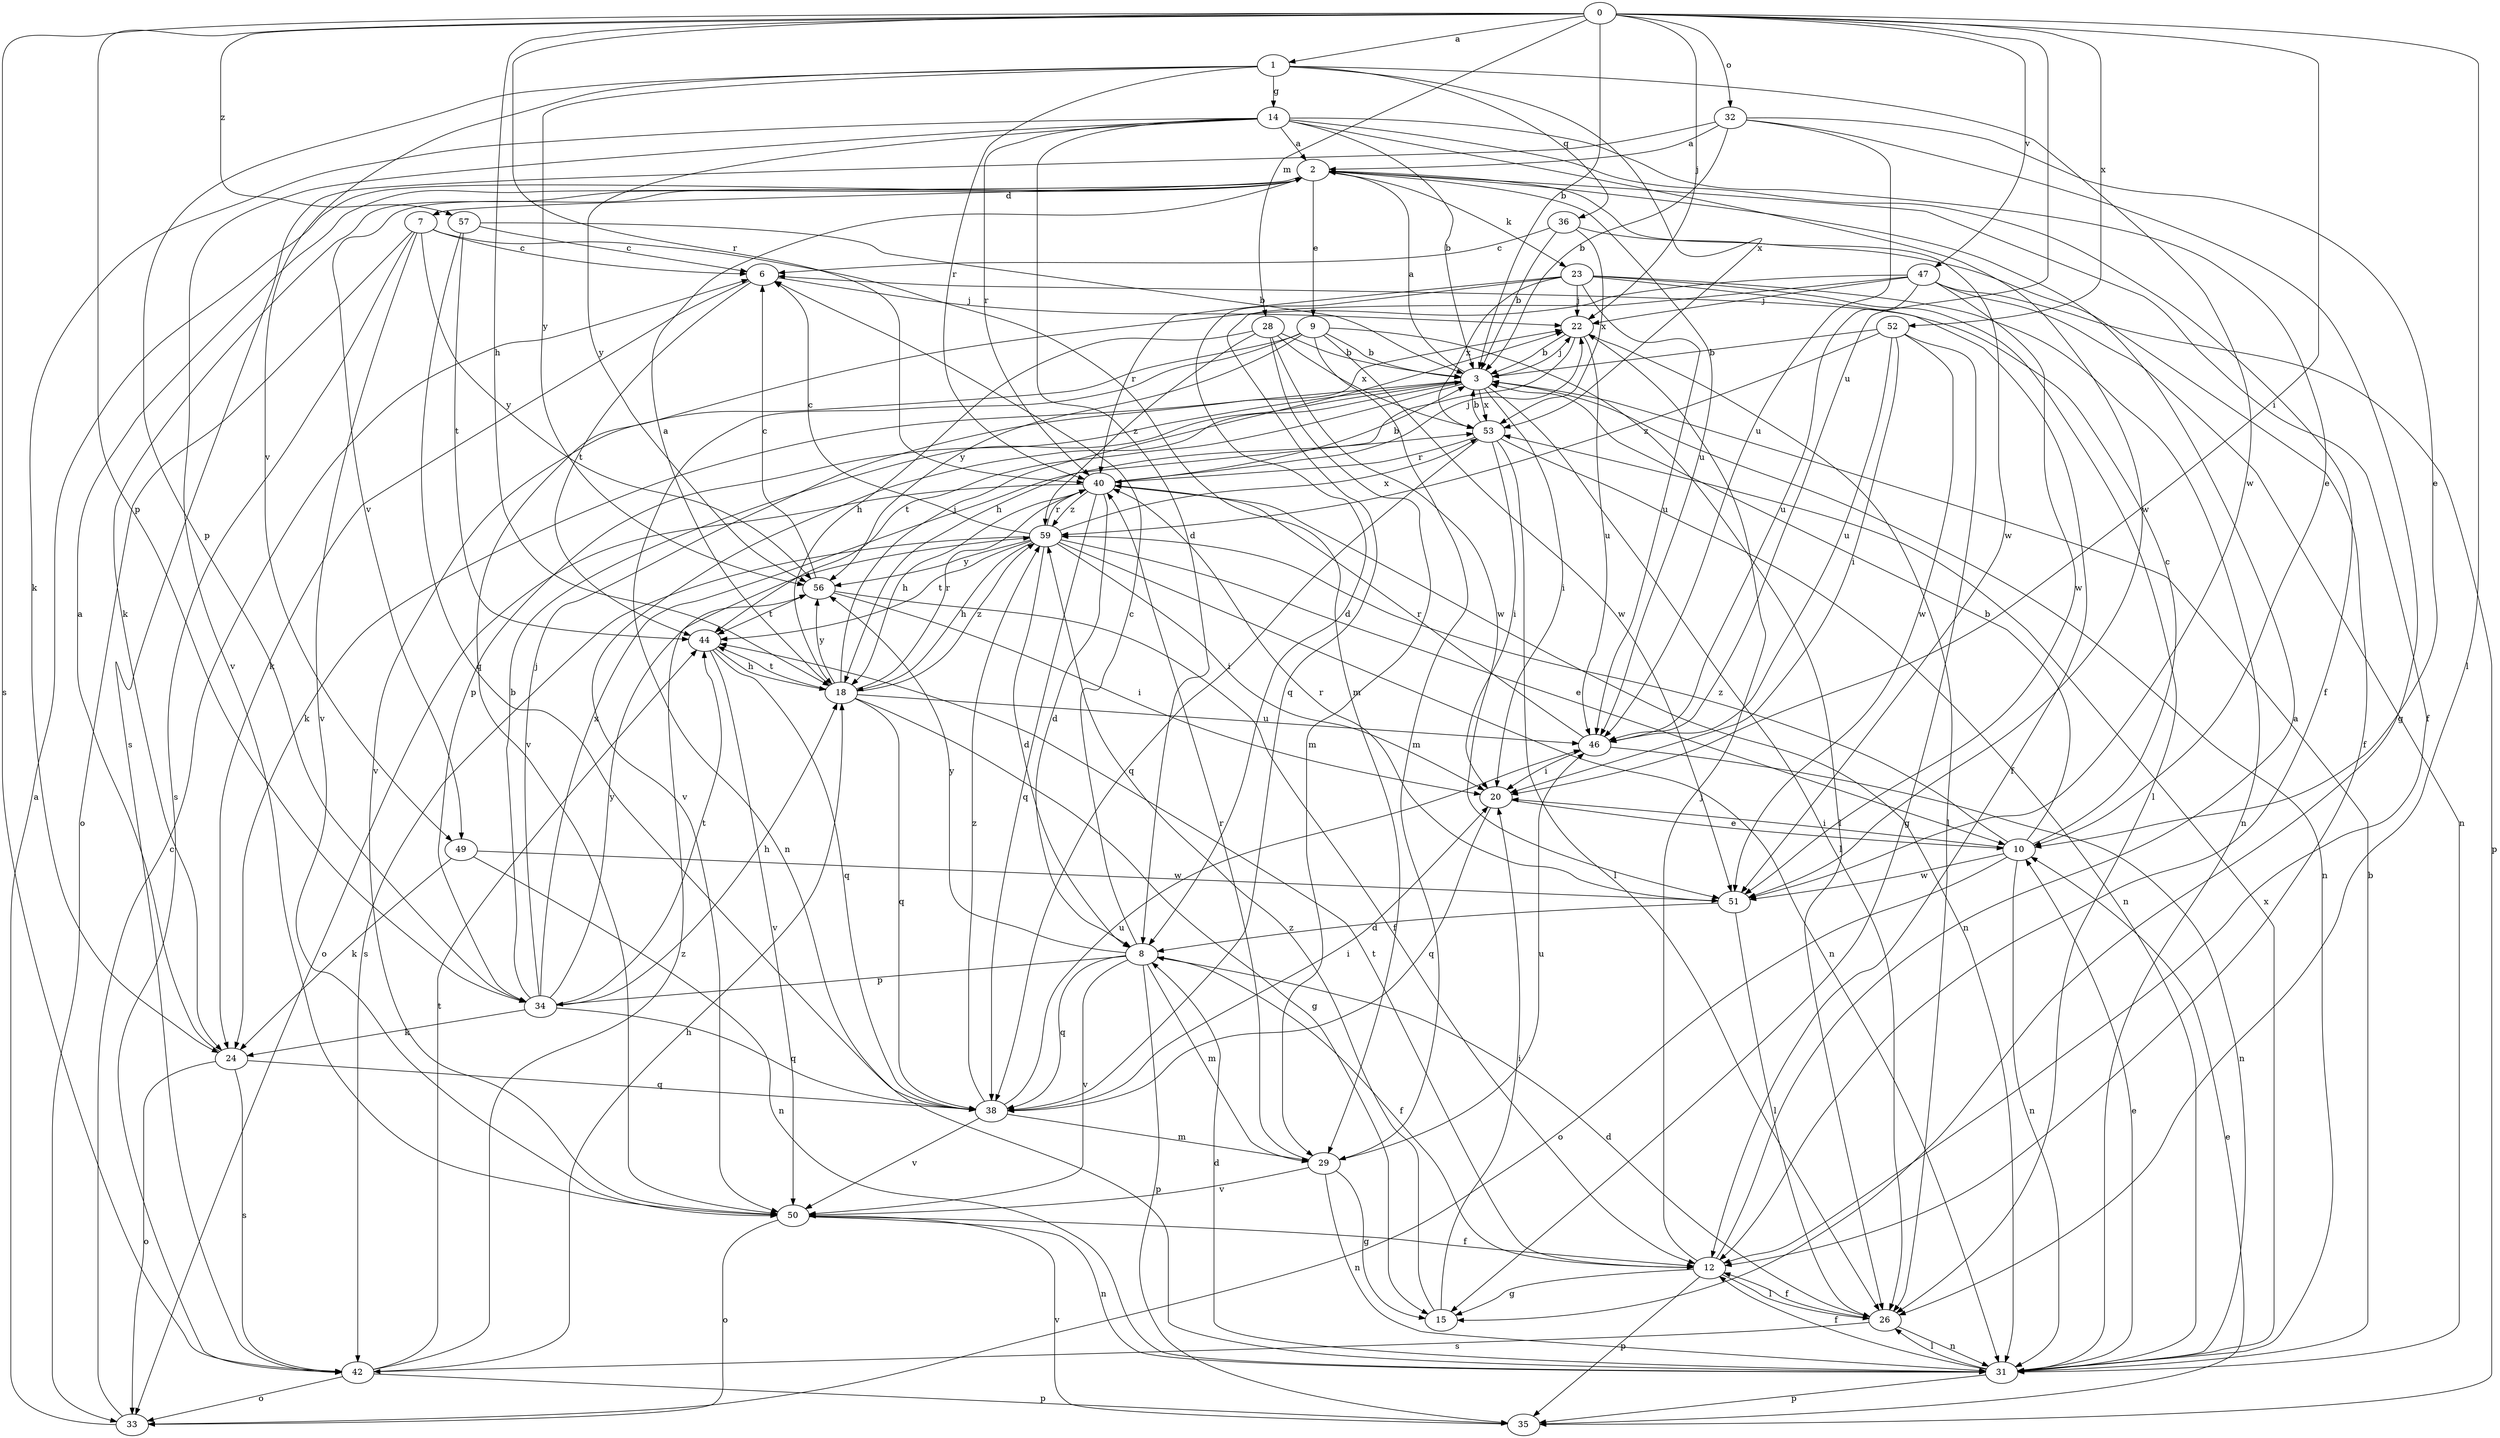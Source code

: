strict digraph  {
0;
1;
2;
3;
6;
7;
8;
9;
10;
12;
14;
15;
18;
20;
22;
23;
24;
26;
28;
29;
31;
32;
33;
34;
35;
36;
38;
40;
42;
44;
46;
47;
49;
50;
51;
52;
53;
56;
57;
59;
0 -> 1  [label=a];
0 -> 3  [label=b];
0 -> 18  [label=h];
0 -> 20  [label=i];
0 -> 22  [label=j];
0 -> 26  [label=l];
0 -> 28  [label=m];
0 -> 32  [label=o];
0 -> 34  [label=p];
0 -> 40  [label=r];
0 -> 42  [label=s];
0 -> 46  [label=u];
0 -> 47  [label=v];
0 -> 52  [label=x];
0 -> 57  [label=z];
1 -> 14  [label=g];
1 -> 34  [label=p];
1 -> 36  [label=q];
1 -> 40  [label=r];
1 -> 49  [label=v];
1 -> 51  [label=w];
1 -> 53  [label=x];
1 -> 56  [label=y];
2 -> 7  [label=d];
2 -> 9  [label=e];
2 -> 12  [label=f];
2 -> 23  [label=k];
2 -> 24  [label=k];
2 -> 46  [label=u];
2 -> 49  [label=v];
2 -> 51  [label=w];
3 -> 2  [label=a];
3 -> 20  [label=i];
3 -> 22  [label=j];
3 -> 24  [label=k];
3 -> 26  [label=l];
3 -> 31  [label=n];
3 -> 34  [label=p];
3 -> 44  [label=t];
3 -> 50  [label=v];
3 -> 53  [label=x];
6 -> 22  [label=j];
6 -> 24  [label=k];
6 -> 44  [label=t];
7 -> 6  [label=c];
7 -> 29  [label=m];
7 -> 33  [label=o];
7 -> 42  [label=s];
7 -> 50  [label=v];
7 -> 56  [label=y];
8 -> 6  [label=c];
8 -> 12  [label=f];
8 -> 29  [label=m];
8 -> 34  [label=p];
8 -> 35  [label=p];
8 -> 38  [label=q];
8 -> 50  [label=v];
8 -> 56  [label=y];
9 -> 3  [label=b];
9 -> 26  [label=l];
9 -> 29  [label=m];
9 -> 31  [label=n];
9 -> 50  [label=v];
9 -> 51  [label=w];
9 -> 56  [label=y];
10 -> 3  [label=b];
10 -> 6  [label=c];
10 -> 20  [label=i];
10 -> 31  [label=n];
10 -> 33  [label=o];
10 -> 51  [label=w];
10 -> 59  [label=z];
12 -> 2  [label=a];
12 -> 15  [label=g];
12 -> 22  [label=j];
12 -> 26  [label=l];
12 -> 35  [label=p];
12 -> 44  [label=t];
14 -> 2  [label=a];
14 -> 3  [label=b];
14 -> 8  [label=d];
14 -> 10  [label=e];
14 -> 12  [label=f];
14 -> 24  [label=k];
14 -> 40  [label=r];
14 -> 50  [label=v];
14 -> 51  [label=w];
14 -> 56  [label=y];
15 -> 20  [label=i];
15 -> 59  [label=z];
18 -> 2  [label=a];
18 -> 15  [label=g];
18 -> 22  [label=j];
18 -> 38  [label=q];
18 -> 40  [label=r];
18 -> 44  [label=t];
18 -> 46  [label=u];
18 -> 56  [label=y];
18 -> 59  [label=z];
20 -> 10  [label=e];
20 -> 38  [label=q];
22 -> 3  [label=b];
22 -> 18  [label=h];
22 -> 26  [label=l];
22 -> 46  [label=u];
23 -> 8  [label=d];
23 -> 12  [label=f];
23 -> 22  [label=j];
23 -> 26  [label=l];
23 -> 31  [label=n];
23 -> 40  [label=r];
23 -> 46  [label=u];
23 -> 53  [label=x];
24 -> 2  [label=a];
24 -> 33  [label=o];
24 -> 38  [label=q];
24 -> 42  [label=s];
26 -> 8  [label=d];
26 -> 12  [label=f];
26 -> 31  [label=n];
26 -> 42  [label=s];
28 -> 3  [label=b];
28 -> 18  [label=h];
28 -> 29  [label=m];
28 -> 51  [label=w];
28 -> 53  [label=x];
28 -> 59  [label=z];
29 -> 15  [label=g];
29 -> 31  [label=n];
29 -> 40  [label=r];
29 -> 46  [label=u];
29 -> 50  [label=v];
31 -> 3  [label=b];
31 -> 8  [label=d];
31 -> 10  [label=e];
31 -> 12  [label=f];
31 -> 26  [label=l];
31 -> 35  [label=p];
31 -> 53  [label=x];
32 -> 2  [label=a];
32 -> 3  [label=b];
32 -> 10  [label=e];
32 -> 15  [label=g];
32 -> 42  [label=s];
32 -> 46  [label=u];
33 -> 2  [label=a];
33 -> 6  [label=c];
34 -> 3  [label=b];
34 -> 18  [label=h];
34 -> 22  [label=j];
34 -> 24  [label=k];
34 -> 38  [label=q];
34 -> 44  [label=t];
34 -> 53  [label=x];
34 -> 56  [label=y];
35 -> 10  [label=e];
35 -> 50  [label=v];
36 -> 3  [label=b];
36 -> 6  [label=c];
36 -> 12  [label=f];
36 -> 53  [label=x];
38 -> 20  [label=i];
38 -> 29  [label=m];
38 -> 46  [label=u];
38 -> 50  [label=v];
38 -> 59  [label=z];
40 -> 3  [label=b];
40 -> 8  [label=d];
40 -> 18  [label=h];
40 -> 22  [label=j];
40 -> 31  [label=n];
40 -> 33  [label=o];
40 -> 38  [label=q];
40 -> 59  [label=z];
42 -> 18  [label=h];
42 -> 33  [label=o];
42 -> 35  [label=p];
42 -> 44  [label=t];
42 -> 59  [label=z];
44 -> 18  [label=h];
44 -> 38  [label=q];
44 -> 50  [label=v];
46 -> 20  [label=i];
46 -> 31  [label=n];
46 -> 40  [label=r];
47 -> 22  [label=j];
47 -> 31  [label=n];
47 -> 35  [label=p];
47 -> 38  [label=q];
47 -> 46  [label=u];
47 -> 50  [label=v];
47 -> 51  [label=w];
49 -> 24  [label=k];
49 -> 31  [label=n];
49 -> 51  [label=w];
50 -> 12  [label=f];
50 -> 31  [label=n];
50 -> 33  [label=o];
51 -> 8  [label=d];
51 -> 26  [label=l];
51 -> 40  [label=r];
52 -> 3  [label=b];
52 -> 15  [label=g];
52 -> 20  [label=i];
52 -> 46  [label=u];
52 -> 51  [label=w];
52 -> 59  [label=z];
53 -> 3  [label=b];
53 -> 20  [label=i];
53 -> 26  [label=l];
53 -> 31  [label=n];
53 -> 38  [label=q];
53 -> 40  [label=r];
56 -> 6  [label=c];
56 -> 12  [label=f];
56 -> 20  [label=i];
56 -> 44  [label=t];
57 -> 3  [label=b];
57 -> 6  [label=c];
57 -> 38  [label=q];
57 -> 44  [label=t];
59 -> 6  [label=c];
59 -> 8  [label=d];
59 -> 10  [label=e];
59 -> 18  [label=h];
59 -> 20  [label=i];
59 -> 31  [label=n];
59 -> 40  [label=r];
59 -> 42  [label=s];
59 -> 44  [label=t];
59 -> 53  [label=x];
59 -> 56  [label=y];
}
